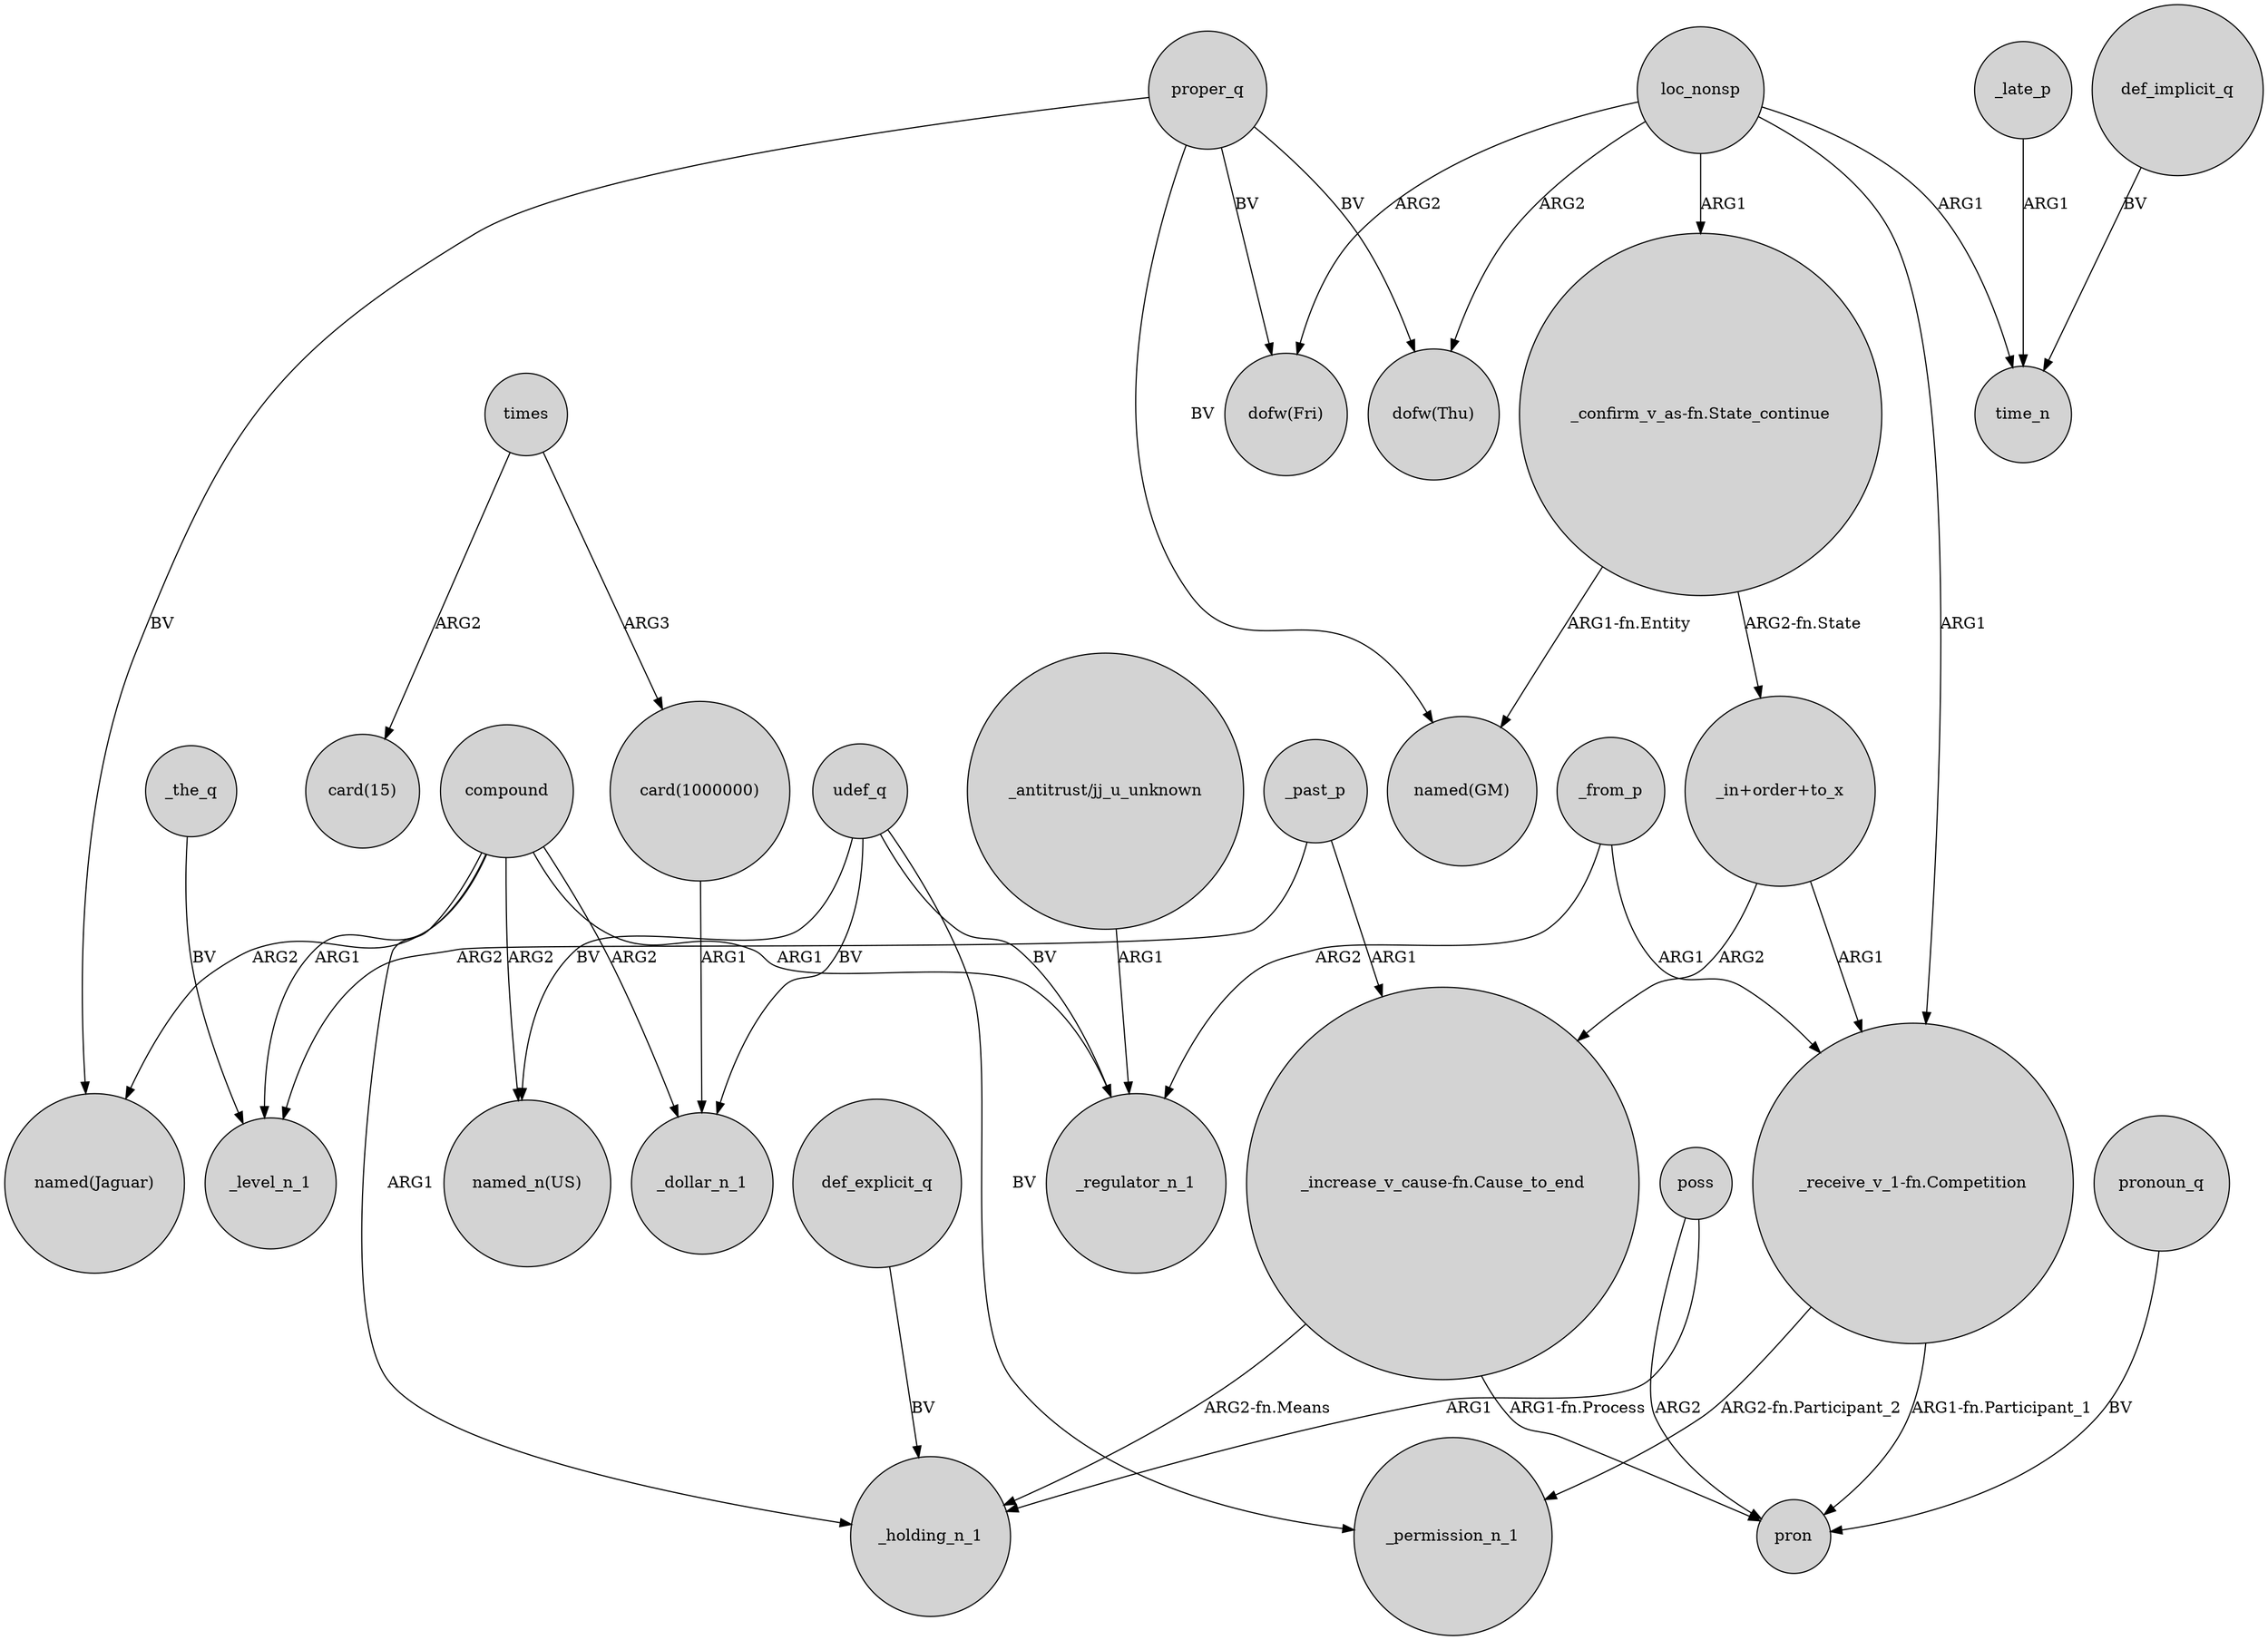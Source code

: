 digraph {
	node [shape=circle style=filled]
	compound -> _level_n_1 [label=ARG1]
	_the_q -> _level_n_1 [label=BV]
	udef_q -> _regulator_n_1 [label=BV]
	proper_q -> "dofw(Fri)" [label=BV]
	loc_nonsp -> "dofw(Fri)" [label=ARG2]
	_past_p -> _level_n_1 [label=ARG2]
	proper_q -> "dofw(Thu)" [label=BV]
	proper_q -> "named(GM)" [label=BV]
	compound -> _holding_n_1 [label=ARG1]
	times -> "card(1000000)" [label=ARG3]
	_from_p -> _regulator_n_1 [label=ARG2]
	compound -> _dollar_n_1 [label=ARG2]
	"_receive_v_1-fn.Competition" -> _permission_n_1 [label="ARG2-fn.Participant_2"]
	"_receive_v_1-fn.Competition" -> pron [label="ARG1-fn.Participant_1"]
	times -> "card(15)" [label=ARG2]
	pronoun_q -> pron [label=BV]
	poss -> pron [label=ARG2]
	_from_p -> "_receive_v_1-fn.Competition" [label=ARG1]
	compound -> "named(Jaguar)" [label=ARG2]
	"_in+order+to_x" -> "_receive_v_1-fn.Competition" [label=ARG1]
	_past_p -> "_increase_v_cause-fn.Cause_to_end" [label=ARG1]
	proper_q -> "named(Jaguar)" [label=BV]
	"_increase_v_cause-fn.Cause_to_end" -> _holding_n_1 [label="ARG2-fn.Means"]
	udef_q -> _dollar_n_1 [label=BV]
	"card(1000000)" -> _dollar_n_1 [label=ARG1]
	_late_p -> time_n [label=ARG1]
	"_confirm_v_as-fn.State_continue" -> "_in+order+to_x" [label="ARG2-fn.State"]
	loc_nonsp -> "_confirm_v_as-fn.State_continue" [label=ARG1]
	"_confirm_v_as-fn.State_continue" -> "named(GM)" [label="ARG1-fn.Entity"]
	loc_nonsp -> time_n [label=ARG1]
	def_explicit_q -> _holding_n_1 [label=BV]
	poss -> _holding_n_1 [label=ARG1]
	"_increase_v_cause-fn.Cause_to_end" -> pron [label="ARG1-fn.Process"]
	loc_nonsp -> "dofw(Thu)" [label=ARG2]
	compound -> _regulator_n_1 [label=ARG1]
	udef_q -> _permission_n_1 [label=BV]
	loc_nonsp -> "_receive_v_1-fn.Competition" [label=ARG1]
	compound -> "named_n(US)" [label=ARG2]
	"_antitrust/jj_u_unknown" -> _regulator_n_1 [label=ARG1]
	"_in+order+to_x" -> "_increase_v_cause-fn.Cause_to_end" [label=ARG2]
	udef_q -> "named_n(US)" [label=BV]
	def_implicit_q -> time_n [label=BV]
}
